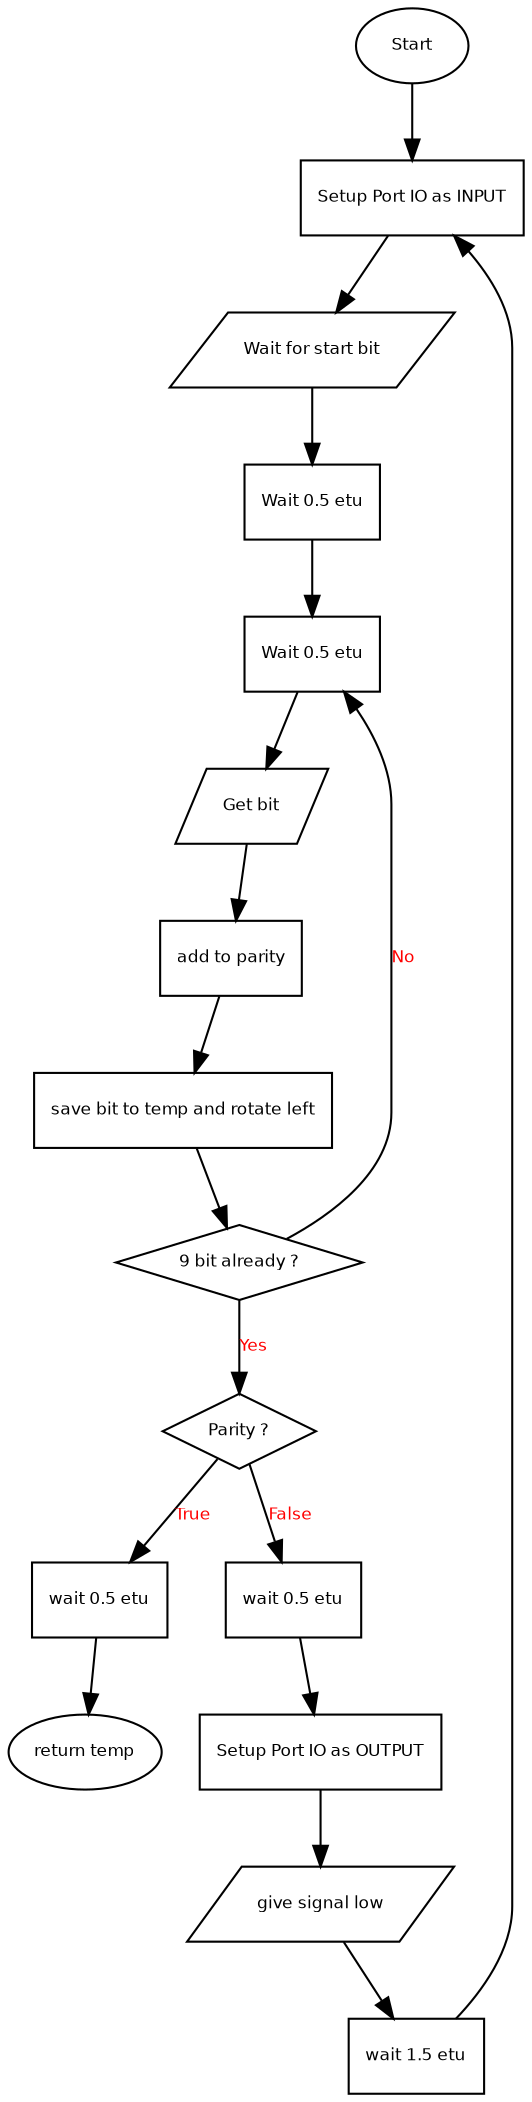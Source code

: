 digraph RecByte {

 node [
         fontname = "Bitstream Vera Sans"
         fontsize = 8
         shape = "record"
     ]

 edge [
         fontname = "Bitstream Vera Sans"
         fontsize = 8
         fontcolor = "Red"
     ]

// all blocks
start [label="Start", shape="oval"];
setup_in [label="Setup Port IO as INPUT", shape="box"]
wait_for_start [label="Wait for start bit", shape="parallelogram"]
wait_0 [label="Wait 0.5 etu", shape="box"]
wait_1 [label="Wait 0.5 etu", shape="box"]
get_bit [label="Get bit", shape="parallelogram"]
add_to_parity [label="add to parity", shape="box"]
save_bit [label="save bit to temp and rotate left", shape="box"]
already_9 [label="9 bit already ?", shape="diamond"]
check_parity [label="Parity ?", shape="diamond"]
wait_2 [label="wait 0.5 etu", shape="box"]
return [label="return temp", shape="oval"]
wait_3 [label="wait 0.5 etu", shape="box"]
setup_out [label="Setup Port IO as OUTPUT", shape="box"]
signal_low [label="give signal low", shape="parallelogram"]
wait_4 [label="wait 1.5 etu", shape="box"]

// relations
start -> setup_in
setup_in -> wait_for_start
wait_for_start -> wait_0
wait_0 -> wait_1
wait_1 -> get_bit
get_bit -> add_to_parity
add_to_parity -> save_bit
save_bit -> already_9
already_9 -> wait_1 [label="No"]
already_9 -> check_parity [label="Yes"]
check_parity -> wait_2 [label="True"]
wait_2 -> return
check_parity -> wait_3 [label="False"]
wait_3 -> setup_out
setup_out -> signal_low
signal_low -> wait_4
wait_4 -> setup_in

}